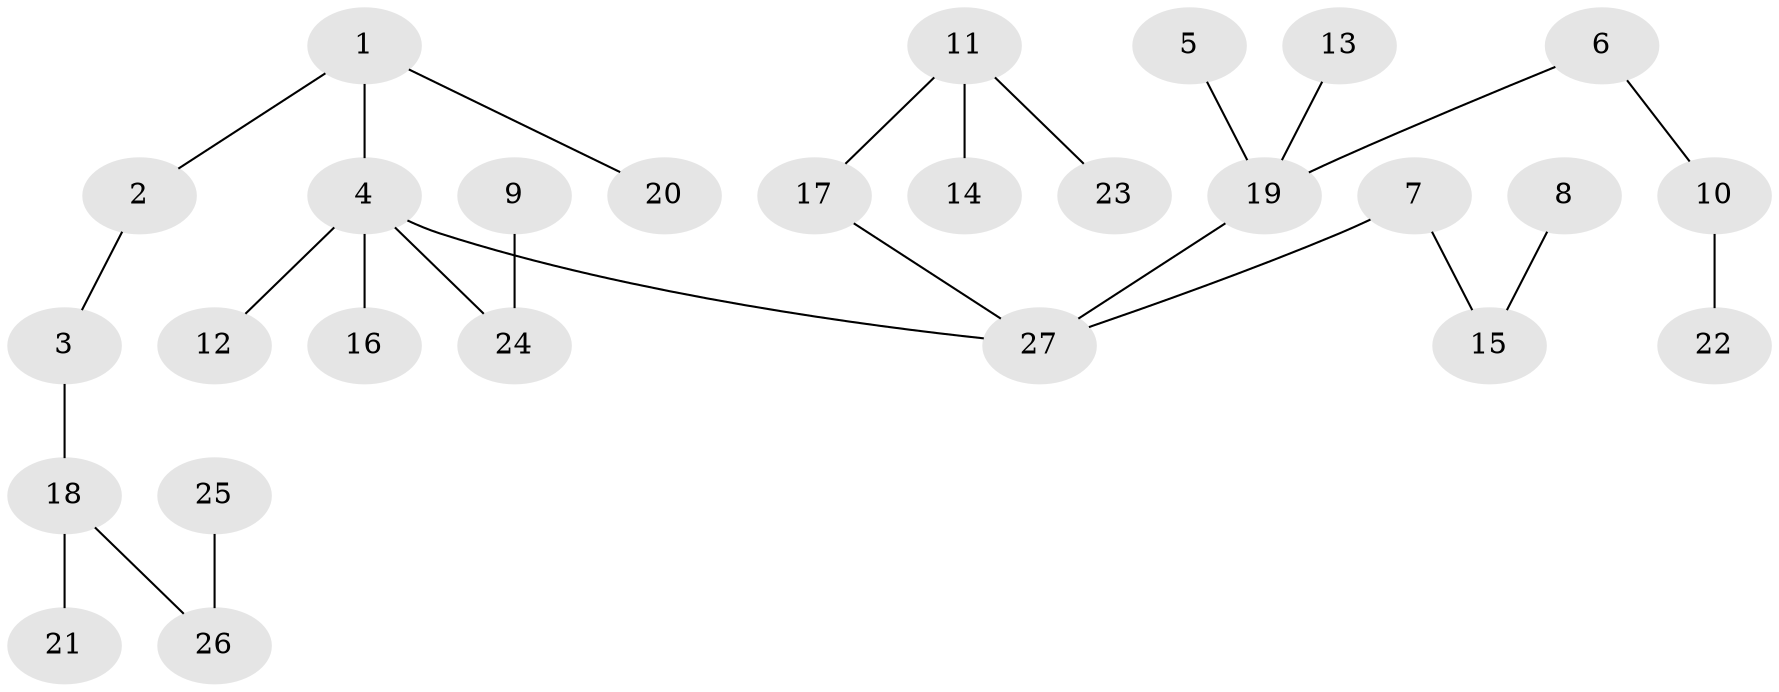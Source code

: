 // original degree distribution, {7: 0.018518518518518517, 1: 0.5185185185185185, 5: 0.037037037037037035, 3: 0.12962962962962962, 2: 0.2222222222222222, 4: 0.07407407407407407}
// Generated by graph-tools (version 1.1) at 2025/02/03/09/25 03:02:28]
// undirected, 27 vertices, 26 edges
graph export_dot {
graph [start="1"]
  node [color=gray90,style=filled];
  1;
  2;
  3;
  4;
  5;
  6;
  7;
  8;
  9;
  10;
  11;
  12;
  13;
  14;
  15;
  16;
  17;
  18;
  19;
  20;
  21;
  22;
  23;
  24;
  25;
  26;
  27;
  1 -- 2 [weight=1.0];
  1 -- 4 [weight=1.0];
  1 -- 20 [weight=1.0];
  2 -- 3 [weight=1.0];
  3 -- 18 [weight=1.0];
  4 -- 12 [weight=1.0];
  4 -- 16 [weight=1.0];
  4 -- 24 [weight=1.0];
  4 -- 27 [weight=1.0];
  5 -- 19 [weight=1.0];
  6 -- 10 [weight=1.0];
  6 -- 19 [weight=1.0];
  7 -- 15 [weight=1.0];
  7 -- 27 [weight=1.0];
  8 -- 15 [weight=1.0];
  9 -- 24 [weight=1.0];
  10 -- 22 [weight=1.0];
  11 -- 14 [weight=1.0];
  11 -- 17 [weight=1.0];
  11 -- 23 [weight=1.0];
  13 -- 19 [weight=1.0];
  17 -- 27 [weight=1.0];
  18 -- 21 [weight=1.0];
  18 -- 26 [weight=1.0];
  19 -- 27 [weight=1.0];
  25 -- 26 [weight=1.0];
}
